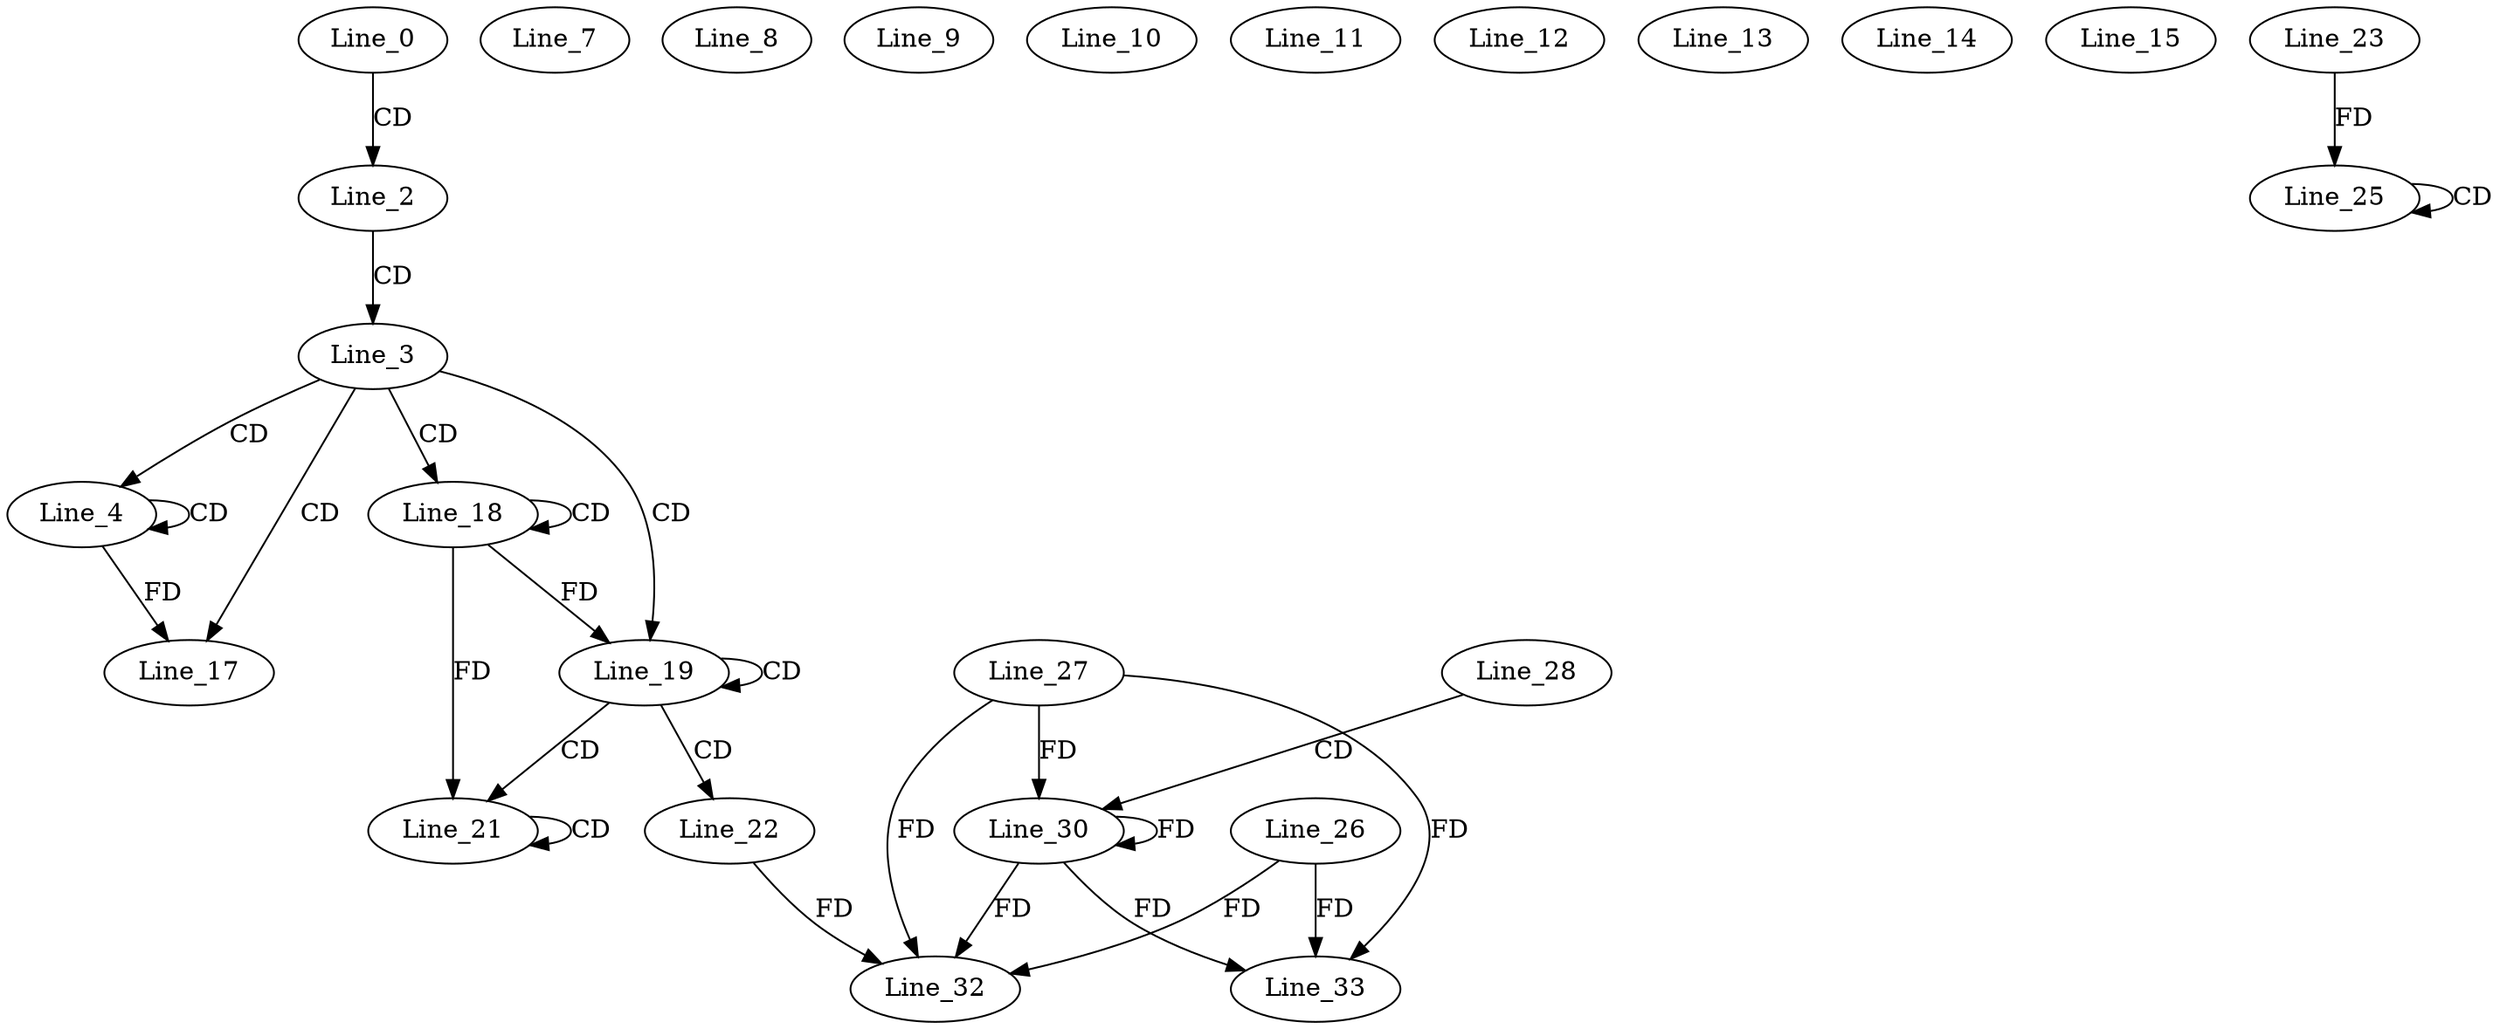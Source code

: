 digraph G {
  Line_0;
  Line_2;
  Line_3;
  Line_4;
  Line_4;
  Line_7;
  Line_8;
  Line_9;
  Line_10;
  Line_11;
  Line_12;
  Line_13;
  Line_14;
  Line_15;
  Line_17;
  Line_18;
  Line_18;
  Line_19;
  Line_19;
  Line_19;
  Line_21;
  Line_21;
  Line_22;
  Line_23;
  Line_25;
  Line_25;
  Line_26;
  Line_27;
  Line_28;
  Line_30;
  Line_32;
  Line_33;
  Line_33;
  Line_0 -> Line_2 [ label="CD" ];
  Line_2 -> Line_3 [ label="CD" ];
  Line_3 -> Line_4 [ label="CD" ];
  Line_4 -> Line_4 [ label="CD" ];
  Line_3 -> Line_17 [ label="CD" ];
  Line_4 -> Line_17 [ label="FD" ];
  Line_3 -> Line_18 [ label="CD" ];
  Line_18 -> Line_18 [ label="CD" ];
  Line_3 -> Line_19 [ label="CD" ];
  Line_19 -> Line_19 [ label="CD" ];
  Line_18 -> Line_19 [ label="FD" ];
  Line_19 -> Line_21 [ label="CD" ];
  Line_21 -> Line_21 [ label="CD" ];
  Line_18 -> Line_21 [ label="FD" ];
  Line_19 -> Line_22 [ label="CD" ];
  Line_25 -> Line_25 [ label="CD" ];
  Line_23 -> Line_25 [ label="FD" ];
  Line_28 -> Line_30 [ label="CD" ];
  Line_27 -> Line_30 [ label="FD" ];
  Line_30 -> Line_30 [ label="FD" ];
  Line_22 -> Line_32 [ label="FD" ];
  Line_26 -> Line_32 [ label="FD" ];
  Line_27 -> Line_32 [ label="FD" ];
  Line_30 -> Line_32 [ label="FD" ];
  Line_26 -> Line_33 [ label="FD" ];
  Line_27 -> Line_33 [ label="FD" ];
  Line_30 -> Line_33 [ label="FD" ];
}
